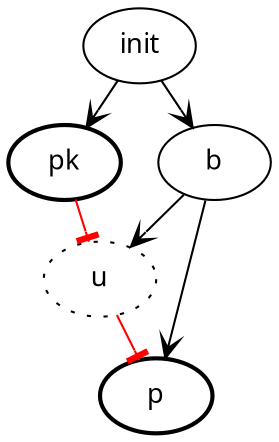 digraph {
    graph [ranksep=0.28, rankdir="TD"];
    node [fontname="CMU Typewriter Text", label="\N", fontsize=13];
    edge [arrowhead=vee];

    u [ style=dotted]
    pk [ penwidth=2  ]
    p [ penwidth=2 ]

    init -> b -> p
    init -> pk
    b -> u
    pk -> u [arrowhead=tee, color=red]
    u -> p [arrowhead=tee, color=red]
}